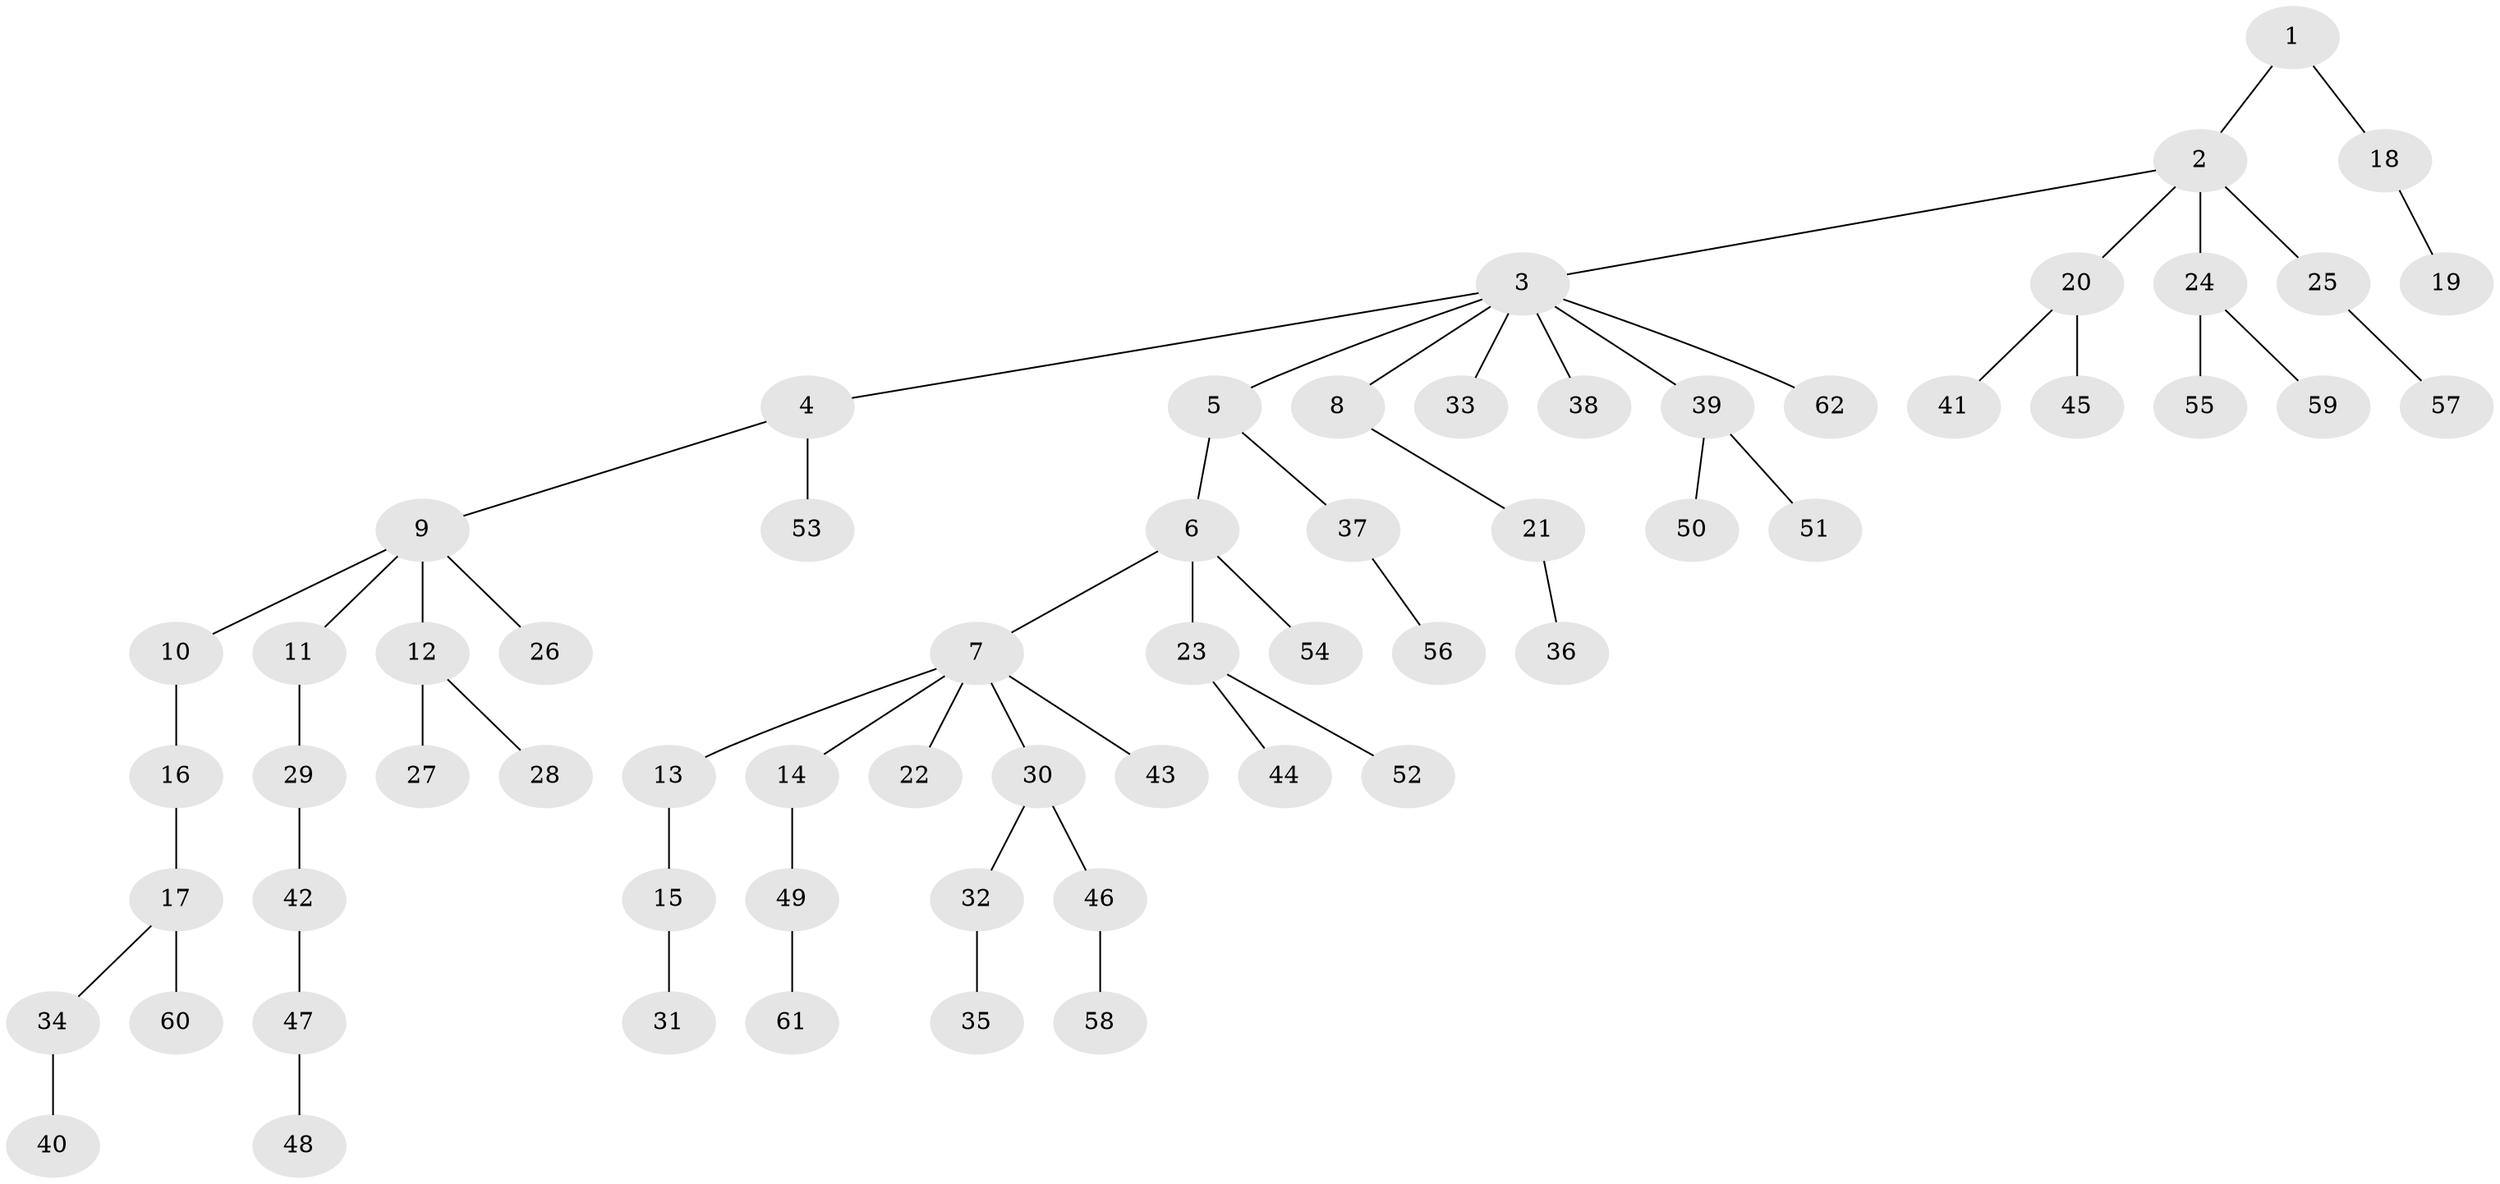 // Generated by graph-tools (version 1.1) at 2025/02/03/09/25 03:02:24]
// undirected, 62 vertices, 61 edges
graph export_dot {
graph [start="1"]
  node [color=gray90,style=filled];
  1;
  2;
  3;
  4;
  5;
  6;
  7;
  8;
  9;
  10;
  11;
  12;
  13;
  14;
  15;
  16;
  17;
  18;
  19;
  20;
  21;
  22;
  23;
  24;
  25;
  26;
  27;
  28;
  29;
  30;
  31;
  32;
  33;
  34;
  35;
  36;
  37;
  38;
  39;
  40;
  41;
  42;
  43;
  44;
  45;
  46;
  47;
  48;
  49;
  50;
  51;
  52;
  53;
  54;
  55;
  56;
  57;
  58;
  59;
  60;
  61;
  62;
  1 -- 2;
  1 -- 18;
  2 -- 3;
  2 -- 20;
  2 -- 24;
  2 -- 25;
  3 -- 4;
  3 -- 5;
  3 -- 8;
  3 -- 33;
  3 -- 38;
  3 -- 39;
  3 -- 62;
  4 -- 9;
  4 -- 53;
  5 -- 6;
  5 -- 37;
  6 -- 7;
  6 -- 23;
  6 -- 54;
  7 -- 13;
  7 -- 14;
  7 -- 22;
  7 -- 30;
  7 -- 43;
  8 -- 21;
  9 -- 10;
  9 -- 11;
  9 -- 12;
  9 -- 26;
  10 -- 16;
  11 -- 29;
  12 -- 27;
  12 -- 28;
  13 -- 15;
  14 -- 49;
  15 -- 31;
  16 -- 17;
  17 -- 34;
  17 -- 60;
  18 -- 19;
  20 -- 41;
  20 -- 45;
  21 -- 36;
  23 -- 44;
  23 -- 52;
  24 -- 55;
  24 -- 59;
  25 -- 57;
  29 -- 42;
  30 -- 32;
  30 -- 46;
  32 -- 35;
  34 -- 40;
  37 -- 56;
  39 -- 50;
  39 -- 51;
  42 -- 47;
  46 -- 58;
  47 -- 48;
  49 -- 61;
}
